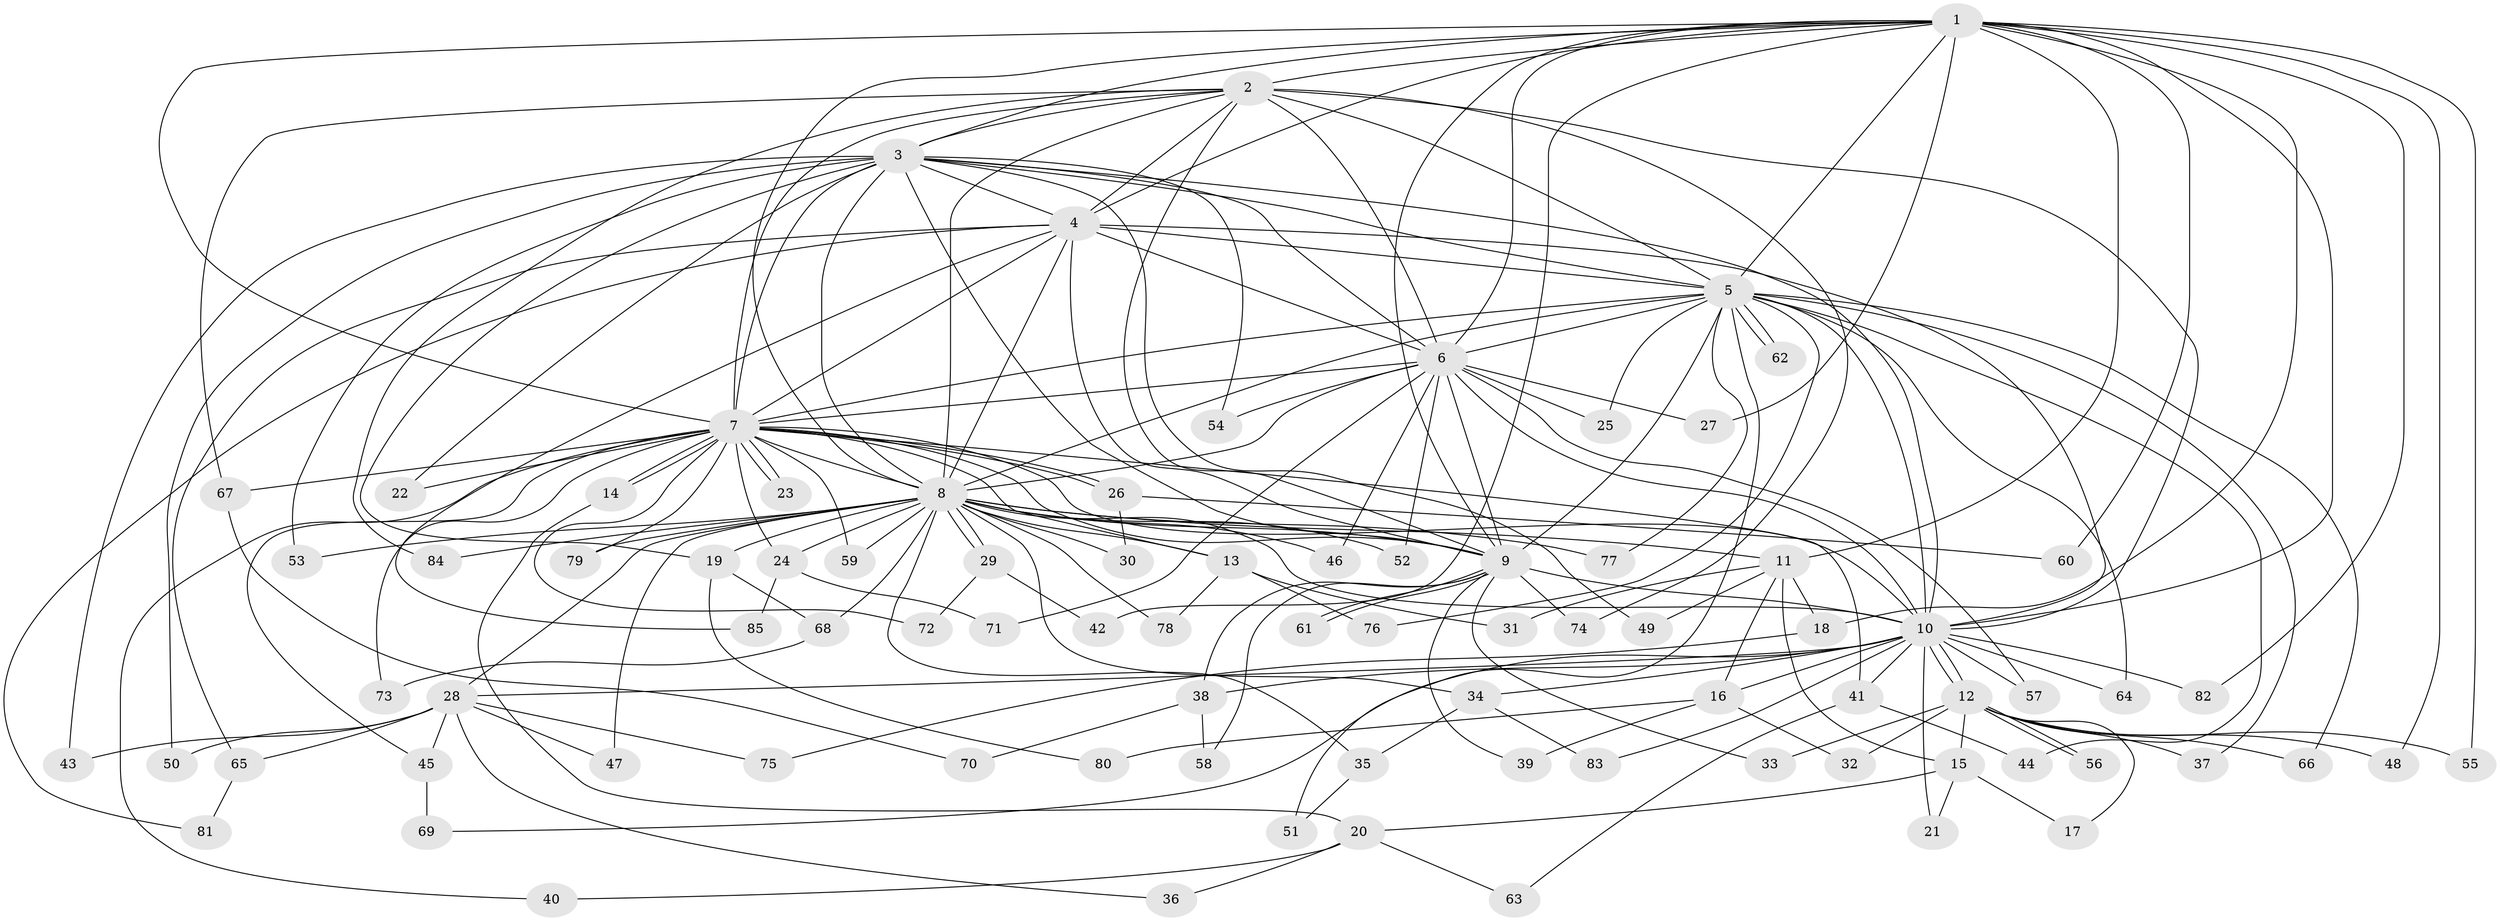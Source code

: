// Generated by graph-tools (version 1.1) at 2025/01/03/09/25 03:01:31]
// undirected, 85 vertices, 195 edges
graph export_dot {
graph [start="1"]
  node [color=gray90,style=filled];
  1;
  2;
  3;
  4;
  5;
  6;
  7;
  8;
  9;
  10;
  11;
  12;
  13;
  14;
  15;
  16;
  17;
  18;
  19;
  20;
  21;
  22;
  23;
  24;
  25;
  26;
  27;
  28;
  29;
  30;
  31;
  32;
  33;
  34;
  35;
  36;
  37;
  38;
  39;
  40;
  41;
  42;
  43;
  44;
  45;
  46;
  47;
  48;
  49;
  50;
  51;
  52;
  53;
  54;
  55;
  56;
  57;
  58;
  59;
  60;
  61;
  62;
  63;
  64;
  65;
  66;
  67;
  68;
  69;
  70;
  71;
  72;
  73;
  74;
  75;
  76;
  77;
  78;
  79;
  80;
  81;
  82;
  83;
  84;
  85;
  1 -- 2;
  1 -- 3;
  1 -- 4;
  1 -- 5;
  1 -- 6;
  1 -- 7;
  1 -- 8;
  1 -- 9;
  1 -- 10;
  1 -- 11;
  1 -- 18;
  1 -- 27;
  1 -- 42;
  1 -- 48;
  1 -- 55;
  1 -- 60;
  1 -- 82;
  2 -- 3;
  2 -- 4;
  2 -- 5;
  2 -- 6;
  2 -- 7;
  2 -- 8;
  2 -- 9;
  2 -- 10;
  2 -- 67;
  2 -- 74;
  2 -- 84;
  3 -- 4;
  3 -- 5;
  3 -- 6;
  3 -- 7;
  3 -- 8;
  3 -- 9;
  3 -- 10;
  3 -- 19;
  3 -- 22;
  3 -- 43;
  3 -- 49;
  3 -- 50;
  3 -- 53;
  3 -- 54;
  4 -- 5;
  4 -- 6;
  4 -- 7;
  4 -- 8;
  4 -- 9;
  4 -- 10;
  4 -- 65;
  4 -- 81;
  4 -- 85;
  5 -- 6;
  5 -- 7;
  5 -- 8;
  5 -- 9;
  5 -- 10;
  5 -- 25;
  5 -- 37;
  5 -- 44;
  5 -- 51;
  5 -- 62;
  5 -- 62;
  5 -- 64;
  5 -- 66;
  5 -- 76;
  5 -- 77;
  6 -- 7;
  6 -- 8;
  6 -- 9;
  6 -- 10;
  6 -- 25;
  6 -- 27;
  6 -- 46;
  6 -- 52;
  6 -- 54;
  6 -- 57;
  6 -- 71;
  7 -- 8;
  7 -- 9;
  7 -- 10;
  7 -- 13;
  7 -- 14;
  7 -- 14;
  7 -- 22;
  7 -- 23;
  7 -- 23;
  7 -- 24;
  7 -- 26;
  7 -- 26;
  7 -- 40;
  7 -- 41;
  7 -- 45;
  7 -- 59;
  7 -- 67;
  7 -- 72;
  7 -- 73;
  7 -- 79;
  8 -- 9;
  8 -- 10;
  8 -- 11;
  8 -- 13;
  8 -- 19;
  8 -- 24;
  8 -- 28;
  8 -- 29;
  8 -- 29;
  8 -- 30;
  8 -- 34;
  8 -- 35;
  8 -- 46;
  8 -- 47;
  8 -- 52;
  8 -- 53;
  8 -- 59;
  8 -- 68;
  8 -- 77;
  8 -- 78;
  8 -- 79;
  8 -- 84;
  9 -- 10;
  9 -- 33;
  9 -- 38;
  9 -- 39;
  9 -- 58;
  9 -- 61;
  9 -- 61;
  9 -- 74;
  10 -- 12;
  10 -- 12;
  10 -- 16;
  10 -- 21;
  10 -- 28;
  10 -- 34;
  10 -- 38;
  10 -- 41;
  10 -- 57;
  10 -- 64;
  10 -- 69;
  10 -- 82;
  10 -- 83;
  11 -- 15;
  11 -- 16;
  11 -- 18;
  11 -- 31;
  11 -- 49;
  12 -- 15;
  12 -- 17;
  12 -- 32;
  12 -- 33;
  12 -- 37;
  12 -- 48;
  12 -- 55;
  12 -- 56;
  12 -- 56;
  12 -- 66;
  13 -- 31;
  13 -- 76;
  13 -- 78;
  14 -- 20;
  15 -- 17;
  15 -- 20;
  15 -- 21;
  16 -- 32;
  16 -- 39;
  16 -- 80;
  18 -- 75;
  19 -- 68;
  19 -- 80;
  20 -- 36;
  20 -- 40;
  20 -- 63;
  24 -- 71;
  24 -- 85;
  26 -- 30;
  26 -- 60;
  28 -- 36;
  28 -- 43;
  28 -- 45;
  28 -- 47;
  28 -- 50;
  28 -- 65;
  28 -- 75;
  29 -- 42;
  29 -- 72;
  34 -- 35;
  34 -- 83;
  35 -- 51;
  38 -- 58;
  38 -- 70;
  41 -- 44;
  41 -- 63;
  45 -- 69;
  65 -- 81;
  67 -- 70;
  68 -- 73;
}
